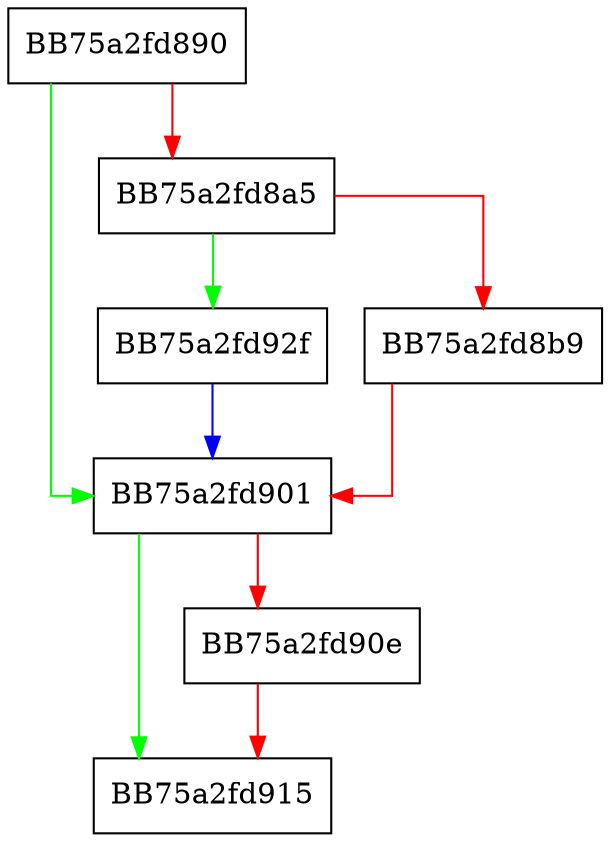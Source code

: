 digraph msil_env_throw {
  node [shape="box"];
  graph [splines=ortho];
  BB75a2fd890 -> BB75a2fd901 [color="green"];
  BB75a2fd890 -> BB75a2fd8a5 [color="red"];
  BB75a2fd8a5 -> BB75a2fd92f [color="green"];
  BB75a2fd8a5 -> BB75a2fd8b9 [color="red"];
  BB75a2fd8b9 -> BB75a2fd901 [color="red"];
  BB75a2fd901 -> BB75a2fd915 [color="green"];
  BB75a2fd901 -> BB75a2fd90e [color="red"];
  BB75a2fd90e -> BB75a2fd915 [color="red"];
  BB75a2fd92f -> BB75a2fd901 [color="blue"];
}